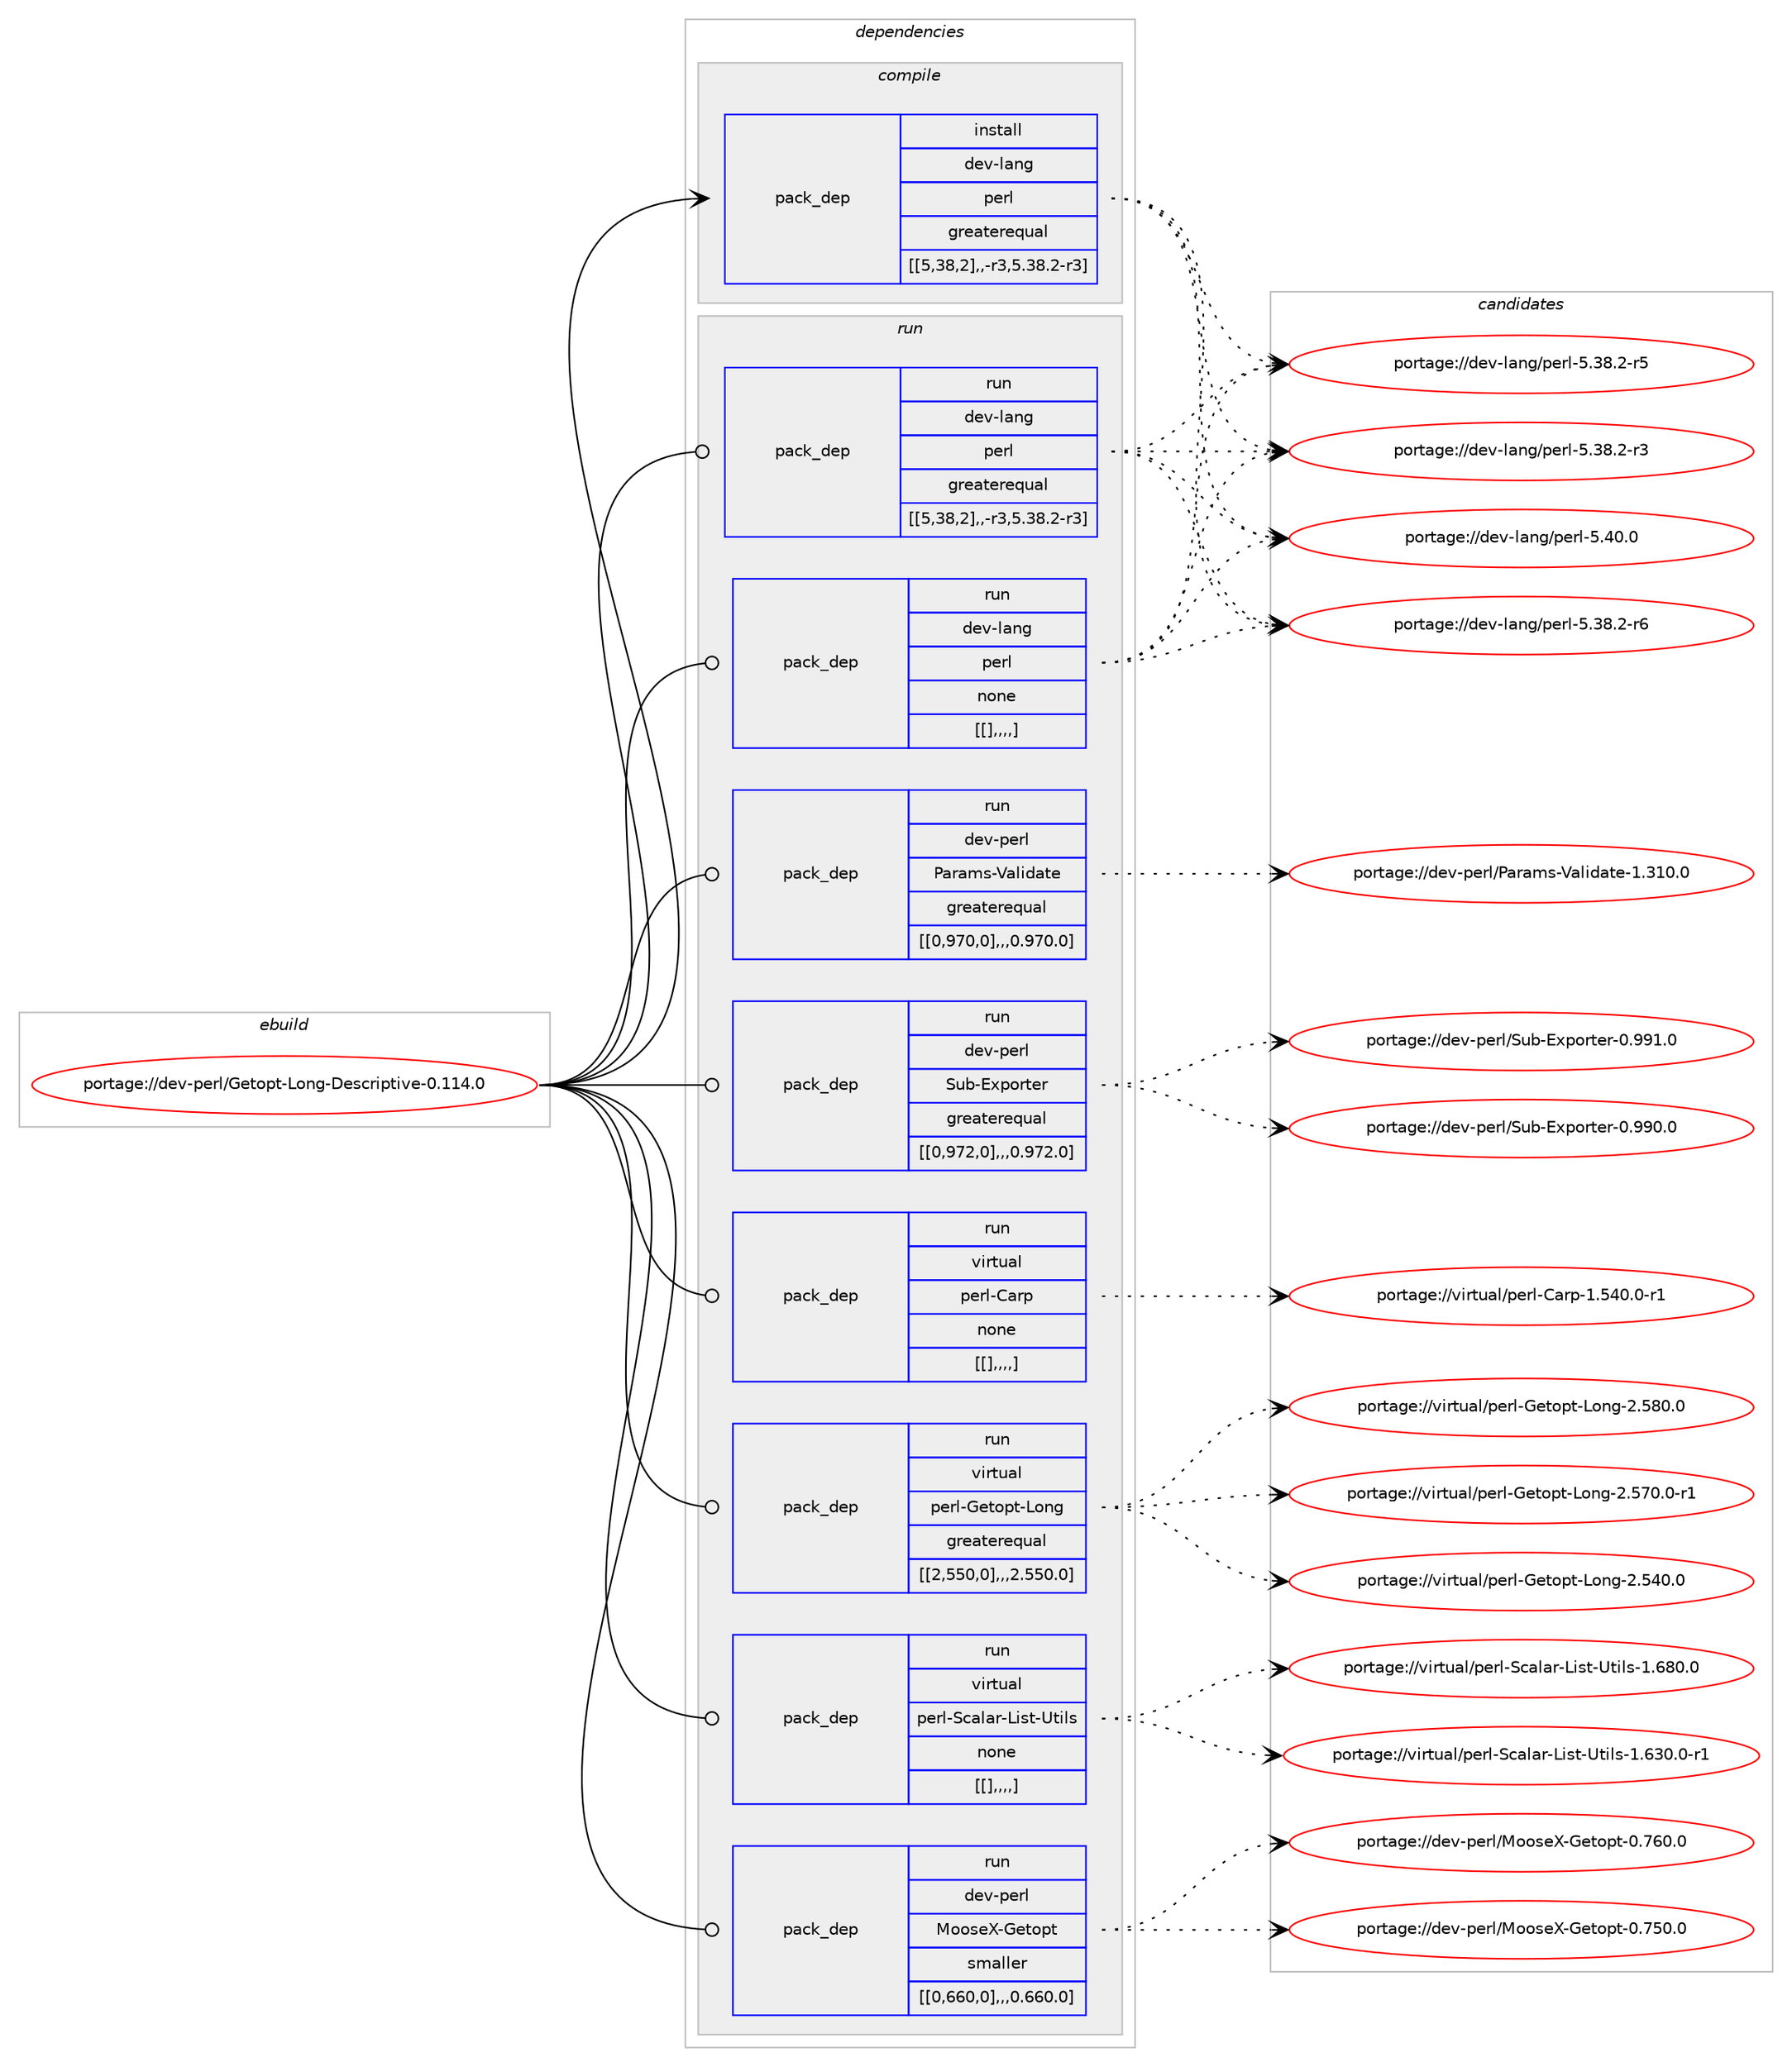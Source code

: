 digraph prolog {

# *************
# Graph options
# *************

newrank=true;
concentrate=true;
compound=true;
graph [rankdir=LR,fontname=Helvetica,fontsize=10,ranksep=1.5];#, ranksep=2.5, nodesep=0.2];
edge  [arrowhead=vee];
node  [fontname=Helvetica,fontsize=10];

# **********
# The ebuild
# **********

subgraph cluster_leftcol {
color=gray;
label=<<i>ebuild</i>>;
id [label="portage://dev-perl/Getopt-Long-Descriptive-0.114.0", color=red, width=4, href="../dev-perl/Getopt-Long-Descriptive-0.114.0.svg"];
}

# ****************
# The dependencies
# ****************

subgraph cluster_midcol {
color=gray;
label=<<i>dependencies</i>>;
subgraph cluster_compile {
fillcolor="#eeeeee";
style=filled;
label=<<i>compile</i>>;
subgraph pack102193 {
dependency135253 [label=<<TABLE BORDER="0" CELLBORDER="1" CELLSPACING="0" CELLPADDING="4" WIDTH="220"><TR><TD ROWSPAN="6" CELLPADDING="30">pack_dep</TD></TR><TR><TD WIDTH="110">install</TD></TR><TR><TD>dev-lang</TD></TR><TR><TD>perl</TD></TR><TR><TD>greaterequal</TD></TR><TR><TD>[[5,38,2],,-r3,5.38.2-r3]</TD></TR></TABLE>>, shape=none, color=blue];
}
id:e -> dependency135253:w [weight=20,style="solid",arrowhead="vee"];
}
subgraph cluster_compileandrun {
fillcolor="#eeeeee";
style=filled;
label=<<i>compile and run</i>>;
}
subgraph cluster_run {
fillcolor="#eeeeee";
style=filled;
label=<<i>run</i>>;
subgraph pack102232 {
dependency135309 [label=<<TABLE BORDER="0" CELLBORDER="1" CELLSPACING="0" CELLPADDING="4" WIDTH="220"><TR><TD ROWSPAN="6" CELLPADDING="30">pack_dep</TD></TR><TR><TD WIDTH="110">run</TD></TR><TR><TD>dev-lang</TD></TR><TR><TD>perl</TD></TR><TR><TD>greaterequal</TD></TR><TR><TD>[[5,38,2],,-r3,5.38.2-r3]</TD></TR></TABLE>>, shape=none, color=blue];
}
id:e -> dependency135309:w [weight=20,style="solid",arrowhead="odot"];
subgraph pack102254 {
dependency135323 [label=<<TABLE BORDER="0" CELLBORDER="1" CELLSPACING="0" CELLPADDING="4" WIDTH="220"><TR><TD ROWSPAN="6" CELLPADDING="30">pack_dep</TD></TR><TR><TD WIDTH="110">run</TD></TR><TR><TD>dev-lang</TD></TR><TR><TD>perl</TD></TR><TR><TD>none</TD></TR><TR><TD>[[],,,,]</TD></TR></TABLE>>, shape=none, color=blue];
}
id:e -> dependency135323:w [weight=20,style="solid",arrowhead="odot"];
subgraph pack102293 {
dependency135379 [label=<<TABLE BORDER="0" CELLBORDER="1" CELLSPACING="0" CELLPADDING="4" WIDTH="220"><TR><TD ROWSPAN="6" CELLPADDING="30">pack_dep</TD></TR><TR><TD WIDTH="110">run</TD></TR><TR><TD>dev-perl</TD></TR><TR><TD>Params-Validate</TD></TR><TR><TD>greaterequal</TD></TR><TR><TD>[[0,970,0],,,0.970.0]</TD></TR></TABLE>>, shape=none, color=blue];
}
id:e -> dependency135379:w [weight=20,style="solid",arrowhead="odot"];
subgraph pack102334 {
dependency135398 [label=<<TABLE BORDER="0" CELLBORDER="1" CELLSPACING="0" CELLPADDING="4" WIDTH="220"><TR><TD ROWSPAN="6" CELLPADDING="30">pack_dep</TD></TR><TR><TD WIDTH="110">run</TD></TR><TR><TD>dev-perl</TD></TR><TR><TD>Sub-Exporter</TD></TR><TR><TD>greaterequal</TD></TR><TR><TD>[[0,972,0],,,0.972.0]</TD></TR></TABLE>>, shape=none, color=blue];
}
id:e -> dependency135398:w [weight=20,style="solid",arrowhead="odot"];
subgraph pack102340 {
dependency135433 [label=<<TABLE BORDER="0" CELLBORDER="1" CELLSPACING="0" CELLPADDING="4" WIDTH="220"><TR><TD ROWSPAN="6" CELLPADDING="30">pack_dep</TD></TR><TR><TD WIDTH="110">run</TD></TR><TR><TD>virtual</TD></TR><TR><TD>perl-Carp</TD></TR><TR><TD>none</TD></TR><TR><TD>[[],,,,]</TD></TR></TABLE>>, shape=none, color=blue];
}
id:e -> dependency135433:w [weight=20,style="solid",arrowhead="odot"];
subgraph pack102390 {
dependency135450 [label=<<TABLE BORDER="0" CELLBORDER="1" CELLSPACING="0" CELLPADDING="4" WIDTH="220"><TR><TD ROWSPAN="6" CELLPADDING="30">pack_dep</TD></TR><TR><TD WIDTH="110">run</TD></TR><TR><TD>virtual</TD></TR><TR><TD>perl-Getopt-Long</TD></TR><TR><TD>greaterequal</TD></TR><TR><TD>[[2,550,0],,,2.550.0]</TD></TR></TABLE>>, shape=none, color=blue];
}
id:e -> dependency135450:w [weight=20,style="solid",arrowhead="odot"];
subgraph pack102393 {
dependency135474 [label=<<TABLE BORDER="0" CELLBORDER="1" CELLSPACING="0" CELLPADDING="4" WIDTH="220"><TR><TD ROWSPAN="6" CELLPADDING="30">pack_dep</TD></TR><TR><TD WIDTH="110">run</TD></TR><TR><TD>virtual</TD></TR><TR><TD>perl-Scalar-List-Utils</TD></TR><TR><TD>none</TD></TR><TR><TD>[[],,,,]</TD></TR></TABLE>>, shape=none, color=blue];
}
id:e -> dependency135474:w [weight=20,style="solid",arrowhead="odot"];
subgraph pack102441 {
dependency135539 [label=<<TABLE BORDER="0" CELLBORDER="1" CELLSPACING="0" CELLPADDING="4" WIDTH="220"><TR><TD ROWSPAN="6" CELLPADDING="30">pack_dep</TD></TR><TR><TD WIDTH="110">run</TD></TR><TR><TD>dev-perl</TD></TR><TR><TD>MooseX-Getopt</TD></TR><TR><TD>smaller</TD></TR><TR><TD>[[0,660,0],,,0.660.0]</TD></TR></TABLE>>, shape=none, color=blue];
}
id:e -> dependency135539:w [weight=20,style="solid",arrowhead="odot"];
}
}

# **************
# The candidates
# **************

subgraph cluster_choices {
rank=same;
color=gray;
label=<<i>candidates</i>>;

subgraph choice102056 {
color=black;
nodesep=1;
choice10010111845108971101034711210111410845534652484648 [label="portage://dev-lang/perl-5.40.0", color=red, width=4,href="../dev-lang/perl-5.40.0.svg"];
choice100101118451089711010347112101114108455346515646504511454 [label="portage://dev-lang/perl-5.38.2-r6", color=red, width=4,href="../dev-lang/perl-5.38.2-r6.svg"];
choice100101118451089711010347112101114108455346515646504511453 [label="portage://dev-lang/perl-5.38.2-r5", color=red, width=4,href="../dev-lang/perl-5.38.2-r5.svg"];
choice100101118451089711010347112101114108455346515646504511451 [label="portage://dev-lang/perl-5.38.2-r3", color=red, width=4,href="../dev-lang/perl-5.38.2-r3.svg"];
dependency135253:e -> choice10010111845108971101034711210111410845534652484648:w [style=dotted,weight="100"];
dependency135253:e -> choice100101118451089711010347112101114108455346515646504511454:w [style=dotted,weight="100"];
dependency135253:e -> choice100101118451089711010347112101114108455346515646504511453:w [style=dotted,weight="100"];
dependency135253:e -> choice100101118451089711010347112101114108455346515646504511451:w [style=dotted,weight="100"];
}
subgraph choice102071 {
color=black;
nodesep=1;
choice10010111845108971101034711210111410845534652484648 [label="portage://dev-lang/perl-5.40.0", color=red, width=4,href="../dev-lang/perl-5.40.0.svg"];
choice100101118451089711010347112101114108455346515646504511454 [label="portage://dev-lang/perl-5.38.2-r6", color=red, width=4,href="../dev-lang/perl-5.38.2-r6.svg"];
choice100101118451089711010347112101114108455346515646504511453 [label="portage://dev-lang/perl-5.38.2-r5", color=red, width=4,href="../dev-lang/perl-5.38.2-r5.svg"];
choice100101118451089711010347112101114108455346515646504511451 [label="portage://dev-lang/perl-5.38.2-r3", color=red, width=4,href="../dev-lang/perl-5.38.2-r3.svg"];
dependency135309:e -> choice10010111845108971101034711210111410845534652484648:w [style=dotted,weight="100"];
dependency135309:e -> choice100101118451089711010347112101114108455346515646504511454:w [style=dotted,weight="100"];
dependency135309:e -> choice100101118451089711010347112101114108455346515646504511453:w [style=dotted,weight="100"];
dependency135309:e -> choice100101118451089711010347112101114108455346515646504511451:w [style=dotted,weight="100"];
}
subgraph choice102091 {
color=black;
nodesep=1;
choice10010111845108971101034711210111410845534652484648 [label="portage://dev-lang/perl-5.40.0", color=red, width=4,href="../dev-lang/perl-5.40.0.svg"];
choice100101118451089711010347112101114108455346515646504511454 [label="portage://dev-lang/perl-5.38.2-r6", color=red, width=4,href="../dev-lang/perl-5.38.2-r6.svg"];
choice100101118451089711010347112101114108455346515646504511453 [label="portage://dev-lang/perl-5.38.2-r5", color=red, width=4,href="../dev-lang/perl-5.38.2-r5.svg"];
choice100101118451089711010347112101114108455346515646504511451 [label="portage://dev-lang/perl-5.38.2-r3", color=red, width=4,href="../dev-lang/perl-5.38.2-r3.svg"];
dependency135323:e -> choice10010111845108971101034711210111410845534652484648:w [style=dotted,weight="100"];
dependency135323:e -> choice100101118451089711010347112101114108455346515646504511454:w [style=dotted,weight="100"];
dependency135323:e -> choice100101118451089711010347112101114108455346515646504511453:w [style=dotted,weight="100"];
dependency135323:e -> choice100101118451089711010347112101114108455346515646504511451:w [style=dotted,weight="100"];
}
subgraph choice102102 {
color=black;
nodesep=1;
choice1001011184511210111410847809711497109115458697108105100971161014549465149484648 [label="portage://dev-perl/Params-Validate-1.310.0", color=red, width=4,href="../dev-perl/Params-Validate-1.310.0.svg"];
dependency135379:e -> choice1001011184511210111410847809711497109115458697108105100971161014549465149484648:w [style=dotted,weight="100"];
}
subgraph choice102123 {
color=black;
nodesep=1;
choice1001011184511210111410847831179845691201121111141161011144548465757494648 [label="portage://dev-perl/Sub-Exporter-0.991.0", color=red, width=4,href="../dev-perl/Sub-Exporter-0.991.0.svg"];
choice1001011184511210111410847831179845691201121111141161011144548465757484648 [label="portage://dev-perl/Sub-Exporter-0.990.0", color=red, width=4,href="../dev-perl/Sub-Exporter-0.990.0.svg"];
dependency135398:e -> choice1001011184511210111410847831179845691201121111141161011144548465757494648:w [style=dotted,weight="100"];
dependency135398:e -> choice1001011184511210111410847831179845691201121111141161011144548465757484648:w [style=dotted,weight="100"];
}
subgraph choice102149 {
color=black;
nodesep=1;
choice118105114116117971084711210111410845679711411245494653524846484511449 [label="portage://virtual/perl-Carp-1.540.0-r1", color=red, width=4,href="../virtual/perl-Carp-1.540.0-r1.svg"];
dependency135433:e -> choice118105114116117971084711210111410845679711411245494653524846484511449:w [style=dotted,weight="100"];
}
subgraph choice102167 {
color=black;
nodesep=1;
choice1181051141161179710847112101114108457110111611111211645761111101034550465356484648 [label="portage://virtual/perl-Getopt-Long-2.580.0", color=red, width=4,href="../virtual/perl-Getopt-Long-2.580.0.svg"];
choice11810511411611797108471121011141084571101116111112116457611111010345504653554846484511449 [label="portage://virtual/perl-Getopt-Long-2.570.0-r1", color=red, width=4,href="../virtual/perl-Getopt-Long-2.570.0-r1.svg"];
choice1181051141161179710847112101114108457110111611111211645761111101034550465352484648 [label="portage://virtual/perl-Getopt-Long-2.540.0", color=red, width=4,href="../virtual/perl-Getopt-Long-2.540.0.svg"];
dependency135450:e -> choice1181051141161179710847112101114108457110111611111211645761111101034550465356484648:w [style=dotted,weight="100"];
dependency135450:e -> choice11810511411611797108471121011141084571101116111112116457611111010345504653554846484511449:w [style=dotted,weight="100"];
dependency135450:e -> choice1181051141161179710847112101114108457110111611111211645761111101034550465352484648:w [style=dotted,weight="100"];
}
subgraph choice102175 {
color=black;
nodesep=1;
choice11810511411611797108471121011141084583999710897114457610511511645851161051081154549465456484648 [label="portage://virtual/perl-Scalar-List-Utils-1.680.0", color=red, width=4,href="../virtual/perl-Scalar-List-Utils-1.680.0.svg"];
choice118105114116117971084711210111410845839997108971144576105115116458511610510811545494654514846484511449 [label="portage://virtual/perl-Scalar-List-Utils-1.630.0-r1", color=red, width=4,href="../virtual/perl-Scalar-List-Utils-1.630.0-r1.svg"];
dependency135474:e -> choice11810511411611797108471121011141084583999710897114457610511511645851161051081154549465456484648:w [style=dotted,weight="100"];
dependency135474:e -> choice118105114116117971084711210111410845839997108971144576105115116458511610510811545494654514846484511449:w [style=dotted,weight="100"];
}
subgraph choice102181 {
color=black;
nodesep=1;
choice1001011184511210111410847771111111151018845711011161111121164548465554484648 [label="portage://dev-perl/MooseX-Getopt-0.760.0", color=red, width=4,href="../dev-perl/MooseX-Getopt-0.760.0.svg"];
choice1001011184511210111410847771111111151018845711011161111121164548465553484648 [label="portage://dev-perl/MooseX-Getopt-0.750.0", color=red, width=4,href="../dev-perl/MooseX-Getopt-0.750.0.svg"];
dependency135539:e -> choice1001011184511210111410847771111111151018845711011161111121164548465554484648:w [style=dotted,weight="100"];
dependency135539:e -> choice1001011184511210111410847771111111151018845711011161111121164548465553484648:w [style=dotted,weight="100"];
}
}

}
